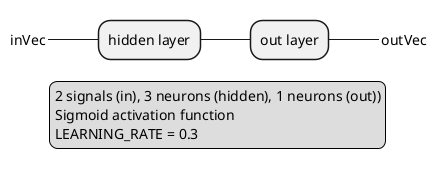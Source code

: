@startmindmap

* hidden layer
** out layer
***_ outVec

left side

**_ inVec


legend
2 signals (in), 3 neurons (hidden), 1 neurons (out))
Sigmoid activation function
LEARNING_RATE = 0.3
end legend


@endmindmap